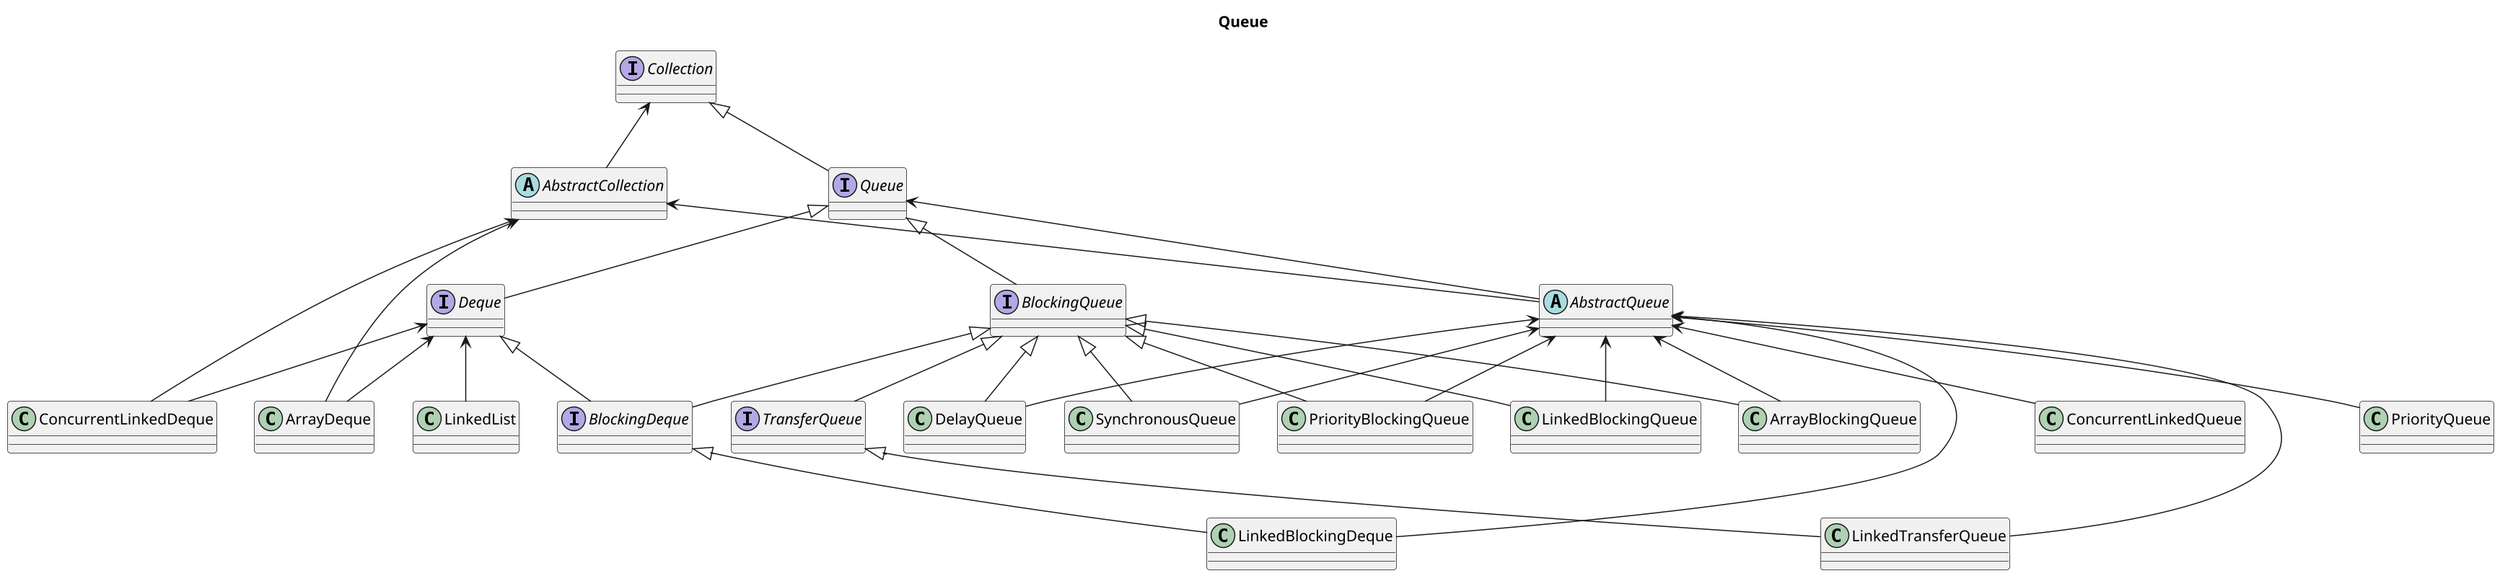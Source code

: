 @startuml
title
Queue
end title

scale 1.5

interface Collection {

}

interface Queue {
}

interface BlockingQueue {
}

interface Deque {
}

interface BlockingDeque {
}

interface TransferQueue {
}

Collection <|-- Queue

Queue <|-- BlockingQueue
Queue <|-- Deque
BlockingQueue <|-- TransferQueue

Deque <|-- BlockingDeque
BlockingQueue <|-- BlockingDeque


abstract class AbstractCollection {
}

Collection <-- AbstractCollection

abstract class AbstractQueue {
}

AbstractCollection <-- AbstractQueue
Queue <-- AbstractQueue






class LinkedList {
}
Deque <-- LinkedList


class LinkedBlockingDeque {
}
AbstractQueue <-- LinkedBlockingDeque
BlockingDeque <|-- LinkedBlockingDeque


class LinkedTransferQueue{
}
AbstractQueue <-- LinkedTransferQueue
TransferQueue <|-- LinkedTransferQueue










class PriorityQueue {
}
AbstractQueue <-- PriorityQueue

class ConcurrentLinkedQueue {
}
AbstractQueue <-- ConcurrentLinkedQueue











class ArrayDeque{
}
AbstractCollection <-- ArrayDeque
Deque <-- ArrayDeque

class ConcurrentLinkedDeque {
}
AbstractCollection <-- ConcurrentLinkedDeque
Deque <-- ConcurrentLinkedDeque











class SynchronousQueue {
}
AbstractQueue <-- SynchronousQueue
BlockingQueue <|-- SynchronousQueue

class PriorityBlockingQueue {
}
AbstractQueue <-- PriorityBlockingQueue
BlockingQueue <|-- PriorityBlockingQueue

class LinkedBlockingQueue {
}
AbstractQueue <-- LinkedBlockingQueue
BlockingQueue <|-- LinkedBlockingQueue

class ArrayBlockingQueue {
}
AbstractQueue <-- ArrayBlockingQueue
BlockingQueue <|-- ArrayBlockingQueue

class DelayQueue {
}
AbstractQueue <-- DelayQueue
BlockingQueue <|-- DelayQueue

@enduml